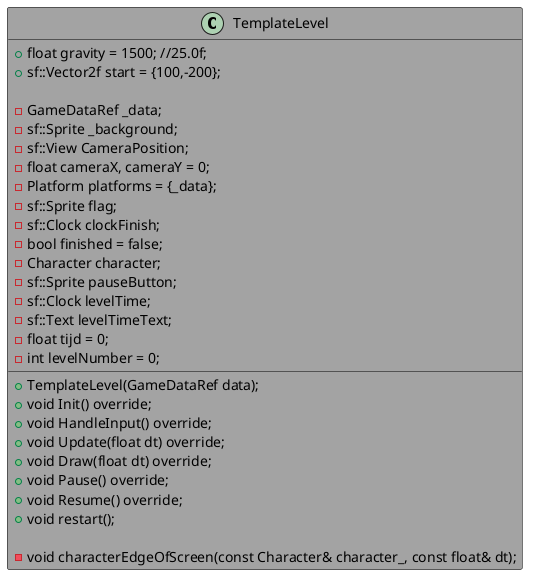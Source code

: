 @startuml

skinparam class{
    BorderColor black
    BackgroundColor #a3a3a3
}

class TemplateLevel{
    +float gravity = 1500; //25.0f;
    +sf::Vector2f start = {100,-200};

    -GameDataRef _data;
    -sf::Sprite _background;
    -sf::View CameraPosition;
    -float cameraX, cameraY = 0;
    -Platform platforms = {_data};
    -sf::Sprite flag;
    -sf::Clock clockFinish;
    -bool finished = false;
    -Character character;
    -sf::Sprite pauseButton;
    -sf::Clock levelTime;
    -sf::Text levelTimeText;
    -float tijd = 0;
    -int levelNumber = 0;


    +TemplateLevel(GameDataRef data);
    +void Init() override;
    +void HandleInput() override;
    +void Update(float dt) override;
    +void Draw(float dt) override;
    +void Pause() override;
    +void Resume() override;
    +void restart();

    -void characterEdgeOfScreen(const Character& character_, const float& dt);
}

@enduml